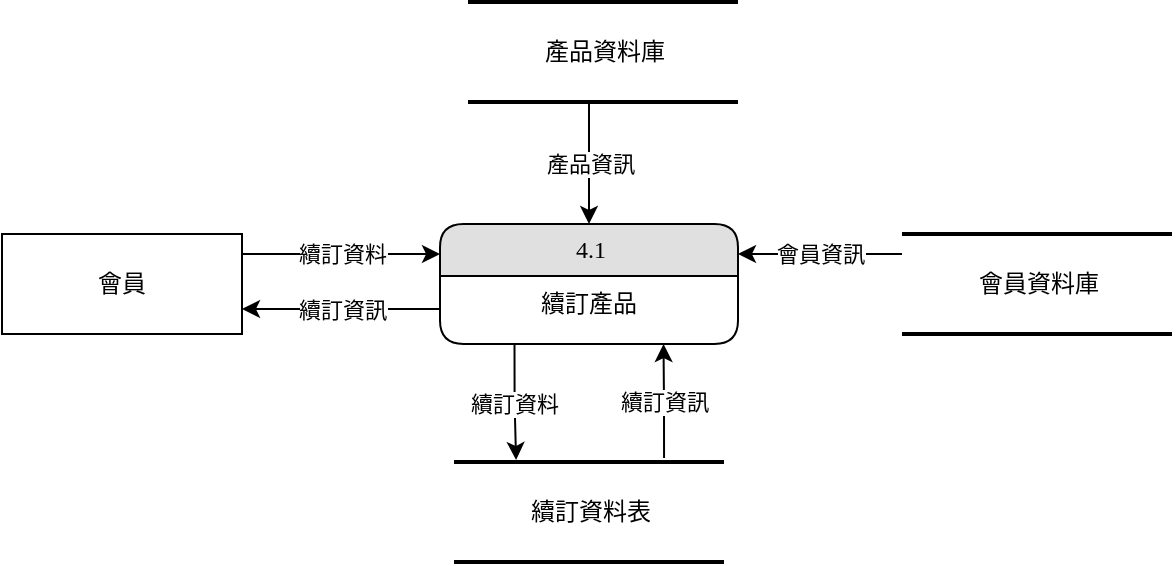 <mxfile version="12.9.13" type="device"><diagram id="KIG7qt6_9fOboD5J1PZg" name="第1頁"><mxGraphModel dx="1086" dy="806" grid="1" gridSize="10" guides="1" tooltips="1" connect="1" arrows="1" fold="1" page="1" pageScale="1" pageWidth="827" pageHeight="1169" math="0" shadow="0"><root><mxCell id="0"/><mxCell id="1" parent="0"/><mxCell id="tPDbJ0sPBwO1ChoqbClS-1" value="續訂資訊" style="edgeStyle=orthogonalEdgeStyle;rounded=0;orthogonalLoop=1;jettySize=auto;html=1;entryX=0.75;entryY=1;entryDx=0;entryDy=0;exitX=0.778;exitY=-0.04;exitDx=0;exitDy=0;exitPerimeter=0;" edge="1" parent="1" source="SwZeQ-bHfsAmZStX47pg-1" target="SwZeQ-bHfsAmZStX47pg-9"><mxGeometry relative="1" as="geometry"/></mxCell><mxCell id="SwZeQ-bHfsAmZStX47pg-1" value="續訂資料表" style="html=1;rounded=0;shadow=0;comic=0;labelBackgroundColor=none;strokeWidth=2;fontFamily=Verdana;fontSize=12;align=center;shape=mxgraph.ios7ui.horLines;" parent="1" vertex="1"><mxGeometry x="346" y="480" width="135" height="50" as="geometry"/></mxCell><mxCell id="SwZeQ-bHfsAmZStX47pg-2" value="續訂資料" style="edgeStyle=orthogonalEdgeStyle;rounded=0;orthogonalLoop=1;jettySize=auto;html=1;entryX=0;entryY=0.25;entryDx=0;entryDy=0;" parent="1" source="SwZeQ-bHfsAmZStX47pg-3" target="SwZeQ-bHfsAmZStX47pg-9" edge="1"><mxGeometry relative="1" as="geometry"><Array as="points"><mxPoint x="240" y="376"/><mxPoint x="240" y="376"/></Array></mxGeometry></mxCell><mxCell id="SwZeQ-bHfsAmZStX47pg-3" value="會員" style="whiteSpace=wrap;html=1;rounded=0;shadow=0;comic=0;labelBackgroundColor=none;strokeWidth=1;fontFamily=Verdana;fontSize=12;align=center;" parent="1" vertex="1"><mxGeometry x="120" y="366" width="120" height="50" as="geometry"/></mxCell><mxCell id="SwZeQ-bHfsAmZStX47pg-4" value="產品資訊" style="edgeStyle=orthogonalEdgeStyle;rounded=0;orthogonalLoop=1;jettySize=auto;html=1;entryX=0.5;entryY=0;entryDx=0;entryDy=0;" parent="1" source="SwZeQ-bHfsAmZStX47pg-5" target="SwZeQ-bHfsAmZStX47pg-9" edge="1"><mxGeometry relative="1" as="geometry"><Array as="points"><mxPoint x="414" y="340"/></Array><mxPoint x="390" y="340" as="targetPoint"/></mxGeometry></mxCell><mxCell id="SwZeQ-bHfsAmZStX47pg-5" value="產品資料庫" style="html=1;rounded=0;shadow=0;comic=0;labelBackgroundColor=none;strokeWidth=2;fontFamily=Verdana;fontSize=12;align=center;shape=mxgraph.ios7ui.horLines;" parent="1" vertex="1"><mxGeometry x="353" y="250" width="135" height="50" as="geometry"/></mxCell><mxCell id="SwZeQ-bHfsAmZStX47pg-7" value="續訂資料" style="edgeStyle=orthogonalEdgeStyle;rounded=0;orthogonalLoop=1;jettySize=auto;html=1;entryX=0.23;entryY=-0.02;entryDx=0;entryDy=0;entryPerimeter=0;exitX=0.25;exitY=1;exitDx=0;exitDy=0;" parent="1" source="SwZeQ-bHfsAmZStX47pg-9" target="SwZeQ-bHfsAmZStX47pg-1" edge="1"><mxGeometry relative="1" as="geometry"/></mxCell><mxCell id="SwZeQ-bHfsAmZStX47pg-8" value="續訂資訊" style="edgeStyle=orthogonalEdgeStyle;rounded=0;orthogonalLoop=1;jettySize=auto;html=1;entryX=1;entryY=0.75;entryDx=0;entryDy=0;" parent="1" source="SwZeQ-bHfsAmZStX47pg-9" target="SwZeQ-bHfsAmZStX47pg-3" edge="1"><mxGeometry relative="1" as="geometry"><Array as="points"><mxPoint x="275" y="404"/></Array></mxGeometry></mxCell><mxCell id="SwZeQ-bHfsAmZStX47pg-9" value="4.1" style="swimlane;html=1;fontStyle=0;childLayout=stackLayout;horizontal=1;startSize=26;horizontalStack=0;resizeParent=1;resizeLast=0;collapsible=1;marginBottom=0;swimlaneFillColor=#ffffff;align=center;rounded=1;shadow=0;comic=0;labelBackgroundColor=none;strokeWidth=1;fontFamily=Verdana;fontSize=12;fillColor=#E0E0E0;" parent="1" vertex="1"><mxGeometry x="339" y="361" width="149" height="60" as="geometry"/></mxCell><mxCell id="SwZeQ-bHfsAmZStX47pg-10" value="續訂產品" style="text;html=1;strokeColor=none;fillColor=none;spacingLeft=4;spacingRight=4;whiteSpace=wrap;overflow=hidden;rotatable=0;points=[[0,0.5],[1,0.5]];portConstraint=eastwest;align=center;" parent="SwZeQ-bHfsAmZStX47pg-9" vertex="1"><mxGeometry y="26" width="149" height="26" as="geometry"/></mxCell><mxCell id="h3TThBqjh_NQQVF-mLkG-2" value="會員資訊" style="edgeStyle=orthogonalEdgeStyle;rounded=0;orthogonalLoop=1;jettySize=auto;html=1;" parent="1" source="h3TThBqjh_NQQVF-mLkG-1" edge="1"><mxGeometry relative="1" as="geometry"><mxPoint x="488" y="376" as="targetPoint"/><Array as="points"><mxPoint x="550" y="376"/><mxPoint x="550" y="376"/></Array></mxGeometry></mxCell><mxCell id="h3TThBqjh_NQQVF-mLkG-1" value="會員資料庫" style="html=1;rounded=0;shadow=0;comic=0;labelBackgroundColor=none;strokeWidth=2;fontFamily=Verdana;fontSize=12;align=center;shape=mxgraph.ios7ui.horLines;" parent="1" vertex="1"><mxGeometry x="570" y="366" width="135" height="50" as="geometry"/></mxCell></root></mxGraphModel></diagram></mxfile>